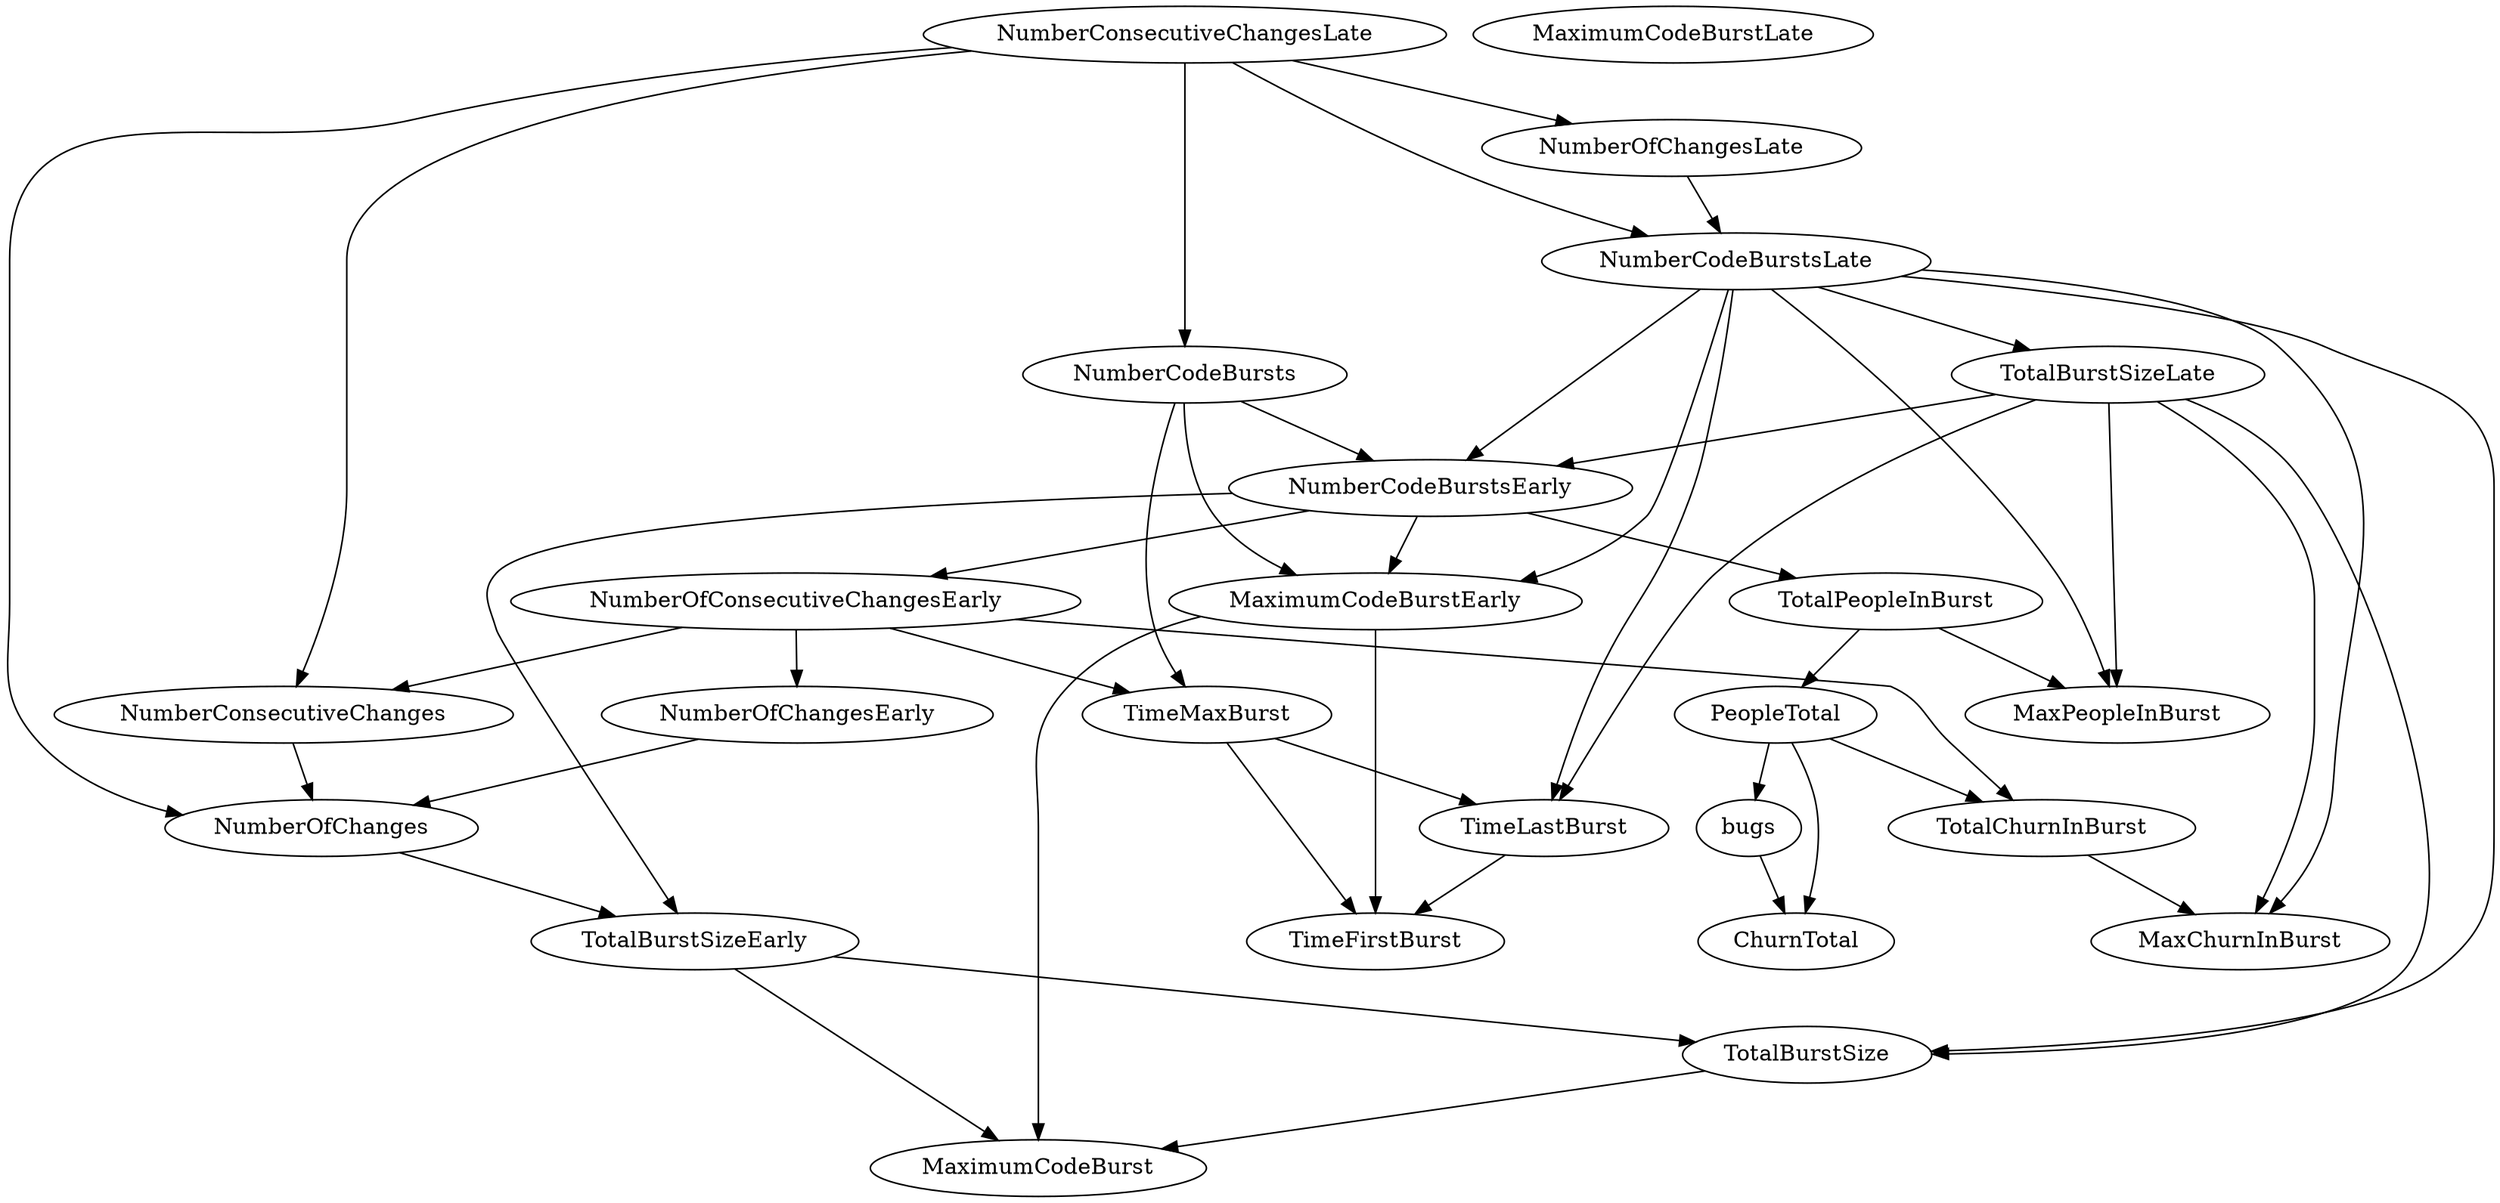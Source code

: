 digraph {
   TotalPeopleInBurst;
   MaximumCodeBurstLate;
   NumberOfChanges;
   MaxPeopleInBurst;
   TotalBurstSizeLate;
   NumberCodeBurstsLate;
   NumberOfChangesLate;
   NumberOfChangesEarly;
   MaxChurnInBurst;
   MaximumCodeBurstEarly;
   NumberCodeBurstsEarly;
   TimeFirstBurst;
   TotalChurnInBurst;
   ChurnTotal;
   MaximumCodeBurst;
   NumberOfConsecutiveChangesEarly;
   NumberConsecutiveChangesLate;
   TotalBurstSizeEarly;
   TotalBurstSize;
   TimeMaxBurst;
   NumberConsecutiveChanges;
   TimeLastBurst;
   NumberCodeBursts;
   PeopleTotal;
   bugs;
   TotalPeopleInBurst -> MaxPeopleInBurst;
   TotalPeopleInBurst -> PeopleTotal;
   NumberOfChanges -> TotalBurstSizeEarly;
   TotalBurstSizeLate -> MaxPeopleInBurst;
   TotalBurstSizeLate -> MaxChurnInBurst;
   TotalBurstSizeLate -> NumberCodeBurstsEarly;
   TotalBurstSizeLate -> TotalBurstSize;
   TotalBurstSizeLate -> TimeLastBurst;
   NumberCodeBurstsLate -> MaxPeopleInBurst;
   NumberCodeBurstsLate -> TotalBurstSizeLate;
   NumberCodeBurstsLate -> MaxChurnInBurst;
   NumberCodeBurstsLate -> MaximumCodeBurstEarly;
   NumberCodeBurstsLate -> NumberCodeBurstsEarly;
   NumberCodeBurstsLate -> TotalBurstSize;
   NumberCodeBurstsLate -> TimeLastBurst;
   NumberOfChangesLate -> NumberCodeBurstsLate;
   NumberOfChangesEarly -> NumberOfChanges;
   MaximumCodeBurstEarly -> TimeFirstBurst;
   MaximumCodeBurstEarly -> MaximumCodeBurst;
   NumberCodeBurstsEarly -> TotalPeopleInBurst;
   NumberCodeBurstsEarly -> MaximumCodeBurstEarly;
   NumberCodeBurstsEarly -> NumberOfConsecutiveChangesEarly;
   NumberCodeBurstsEarly -> TotalBurstSizeEarly;
   TotalChurnInBurst -> MaxChurnInBurst;
   NumberOfConsecutiveChangesEarly -> NumberOfChangesEarly;
   NumberOfConsecutiveChangesEarly -> TotalChurnInBurst;
   NumberOfConsecutiveChangesEarly -> TimeMaxBurst;
   NumberOfConsecutiveChangesEarly -> NumberConsecutiveChanges;
   NumberConsecutiveChangesLate -> NumberOfChanges;
   NumberConsecutiveChangesLate -> NumberCodeBurstsLate;
   NumberConsecutiveChangesLate -> NumberOfChangesLate;
   NumberConsecutiveChangesLate -> NumberConsecutiveChanges;
   NumberConsecutiveChangesLate -> NumberCodeBursts;
   TotalBurstSizeEarly -> MaximumCodeBurst;
   TotalBurstSizeEarly -> TotalBurstSize;
   TotalBurstSize -> MaximumCodeBurst;
   TimeMaxBurst -> TimeFirstBurst;
   TimeMaxBurst -> TimeLastBurst;
   NumberConsecutiveChanges -> NumberOfChanges;
   TimeLastBurst -> TimeFirstBurst;
   NumberCodeBursts -> MaximumCodeBurstEarly;
   NumberCodeBursts -> NumberCodeBurstsEarly;
   NumberCodeBursts -> TimeMaxBurst;
   PeopleTotal -> TotalChurnInBurst;
   PeopleTotal -> ChurnTotal;
   PeopleTotal -> bugs;
   bugs -> ChurnTotal;
}
